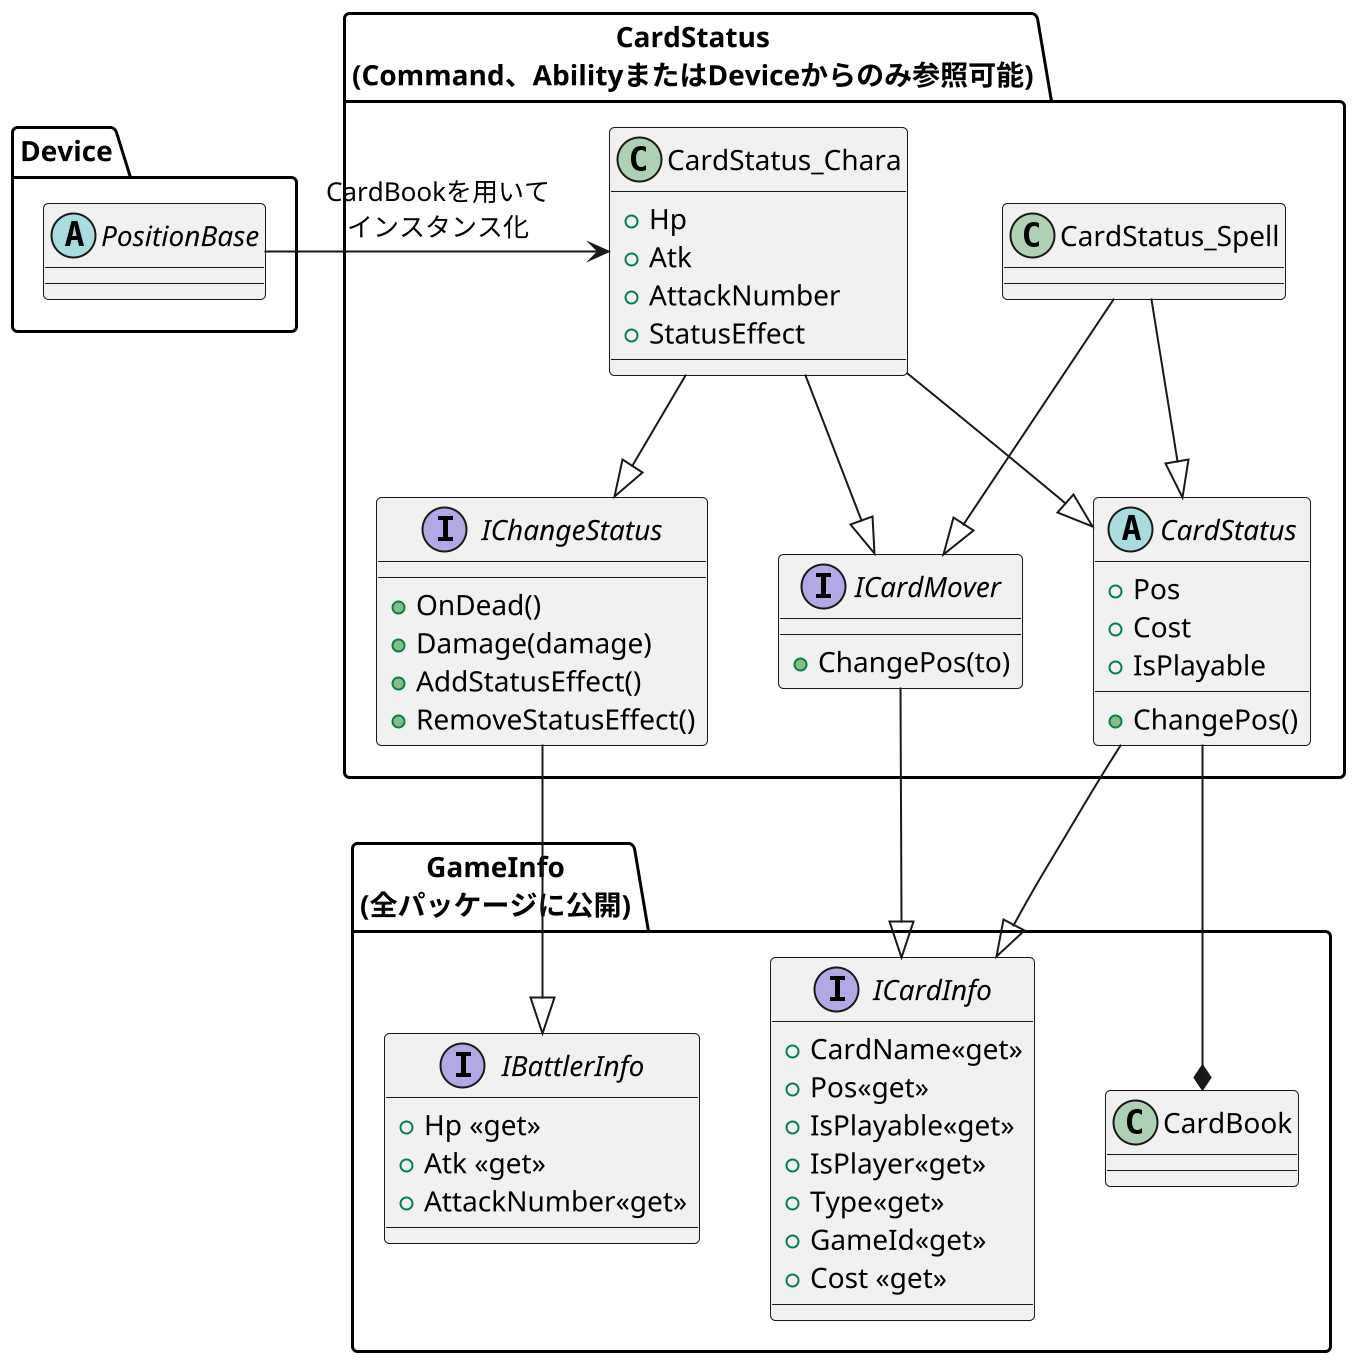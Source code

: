 @startuml CardStatus
scale 2
skinparam DefaultFontName 源ノ角ゴシック Code JP Medium

package Device
{
    abstract PositionBase
    {

    }

}

package GameInfo\n(全パッケージに公開)
{

        interface ICardInfo
        {
            + CardName<<get>>
            + Pos<<get>>
            + IsPlayable<<get>>
            + IsPlayer<<get>>
            + Type<<get>>
            + GameId<<get>>
            + Cost <<get>>
        }
    class CardBook
    interface IBattlerInfo{
                + Hp <<get>>
            + Atk <<get>>
            + AttackNumber<<get>>
    }


}

package CardStatus\n(Command、AbilityまたはDeviceからのみ参照可能){

    class CardStatus_Spell



abstract class CardStatus
{
    + Pos
    + Cost
    + IsPlayable
    + ChangePos()
}


class CardStatus_Chara
{
    + Hp
    + Atk
    + AttackNumber
    +StatusEffect
    
}

interface IChangeStatus
{
    + OnDead()
    + Damage(damage)
    + AddStatusEffect()
    + RemoveStatusEffect()
}
interface ICardMover
{
    + ChangePos(to)
}

CardStatus_Chara--|>IChangeStatus
CardStatus_Chara--|>ICardMover
CardStatus_Chara--|>CardStatus
CardStatus_Spell--|>CardStatus
CardStatus_Spell--|>ICardMover

}


ICardMover--|>ICardInfo
CardStatus--*CardBook
CardStatus--|>ICardInfo
IChangeStatus--|>IBattlerInfo
PositionBase->CardStatus_Chara: CardBookを用いて\nインスタンス化


@enduml